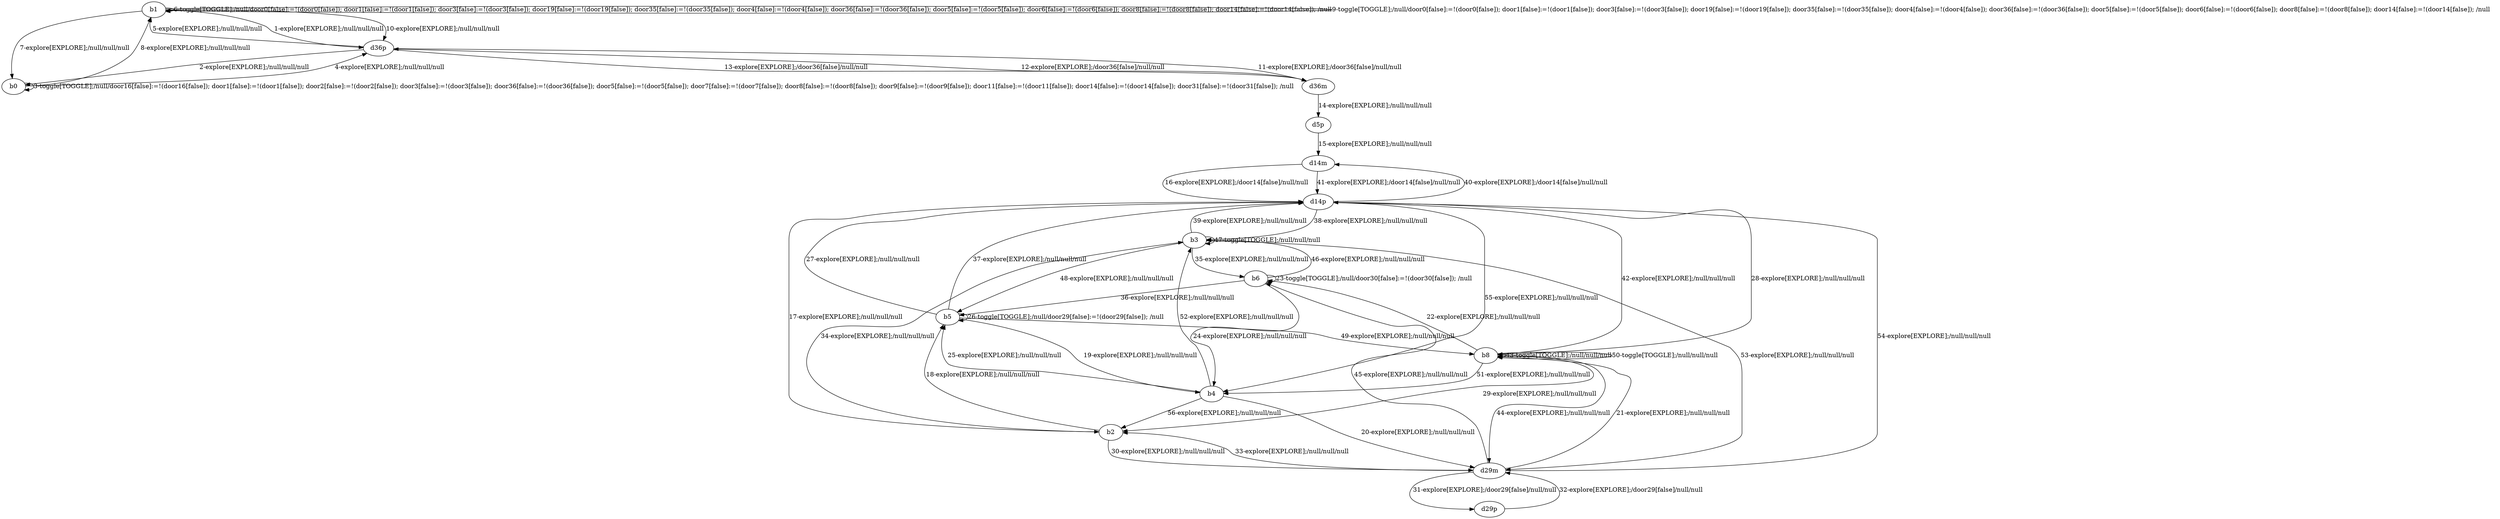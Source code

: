 # Total number of goals covered by this test: 2
# b8 --> b6
# b6 --> b5

digraph g {
"b1" -> "d36p" [label = "1-explore[EXPLORE];/null/null/null"];
"d36p" -> "b0" [label = "2-explore[EXPLORE];/null/null/null"];
"b0" -> "b0" [label = "3-toggle[TOGGLE];/null/door16[false]:=!(door16[false]); door1[false]:=!(door1[false]); door2[false]:=!(door2[false]); door3[false]:=!(door3[false]); door36[false]:=!(door36[false]); door5[false]:=!(door5[false]); door7[false]:=!(door7[false]); door8[false]:=!(door8[false]); door9[false]:=!(door9[false]); door11[false]:=!(door11[false]); door14[false]:=!(door14[false]); door31[false]:=!(door31[false]); /null"];
"b0" -> "d36p" [label = "4-explore[EXPLORE];/null/null/null"];
"d36p" -> "b1" [label = "5-explore[EXPLORE];/null/null/null"];
"b1" -> "b1" [label = "6-toggle[TOGGLE];/null/door0[false]:=!(door0[false]); door1[false]:=!(door1[false]); door3[false]:=!(door3[false]); door19[false]:=!(door19[false]); door35[false]:=!(door35[false]); door4[false]:=!(door4[false]); door36[false]:=!(door36[false]); door5[false]:=!(door5[false]); door6[false]:=!(door6[false]); door8[false]:=!(door8[false]); door14[false]:=!(door14[false]); /null"];
"b1" -> "b0" [label = "7-explore[EXPLORE];/null/null/null"];
"b0" -> "b1" [label = "8-explore[EXPLORE];/null/null/null"];
"b1" -> "b1" [label = "9-toggle[TOGGLE];/null/door0[false]:=!(door0[false]); door1[false]:=!(door1[false]); door3[false]:=!(door3[false]); door19[false]:=!(door19[false]); door35[false]:=!(door35[false]); door4[false]:=!(door4[false]); door36[false]:=!(door36[false]); door5[false]:=!(door5[false]); door6[false]:=!(door6[false]); door8[false]:=!(door8[false]); door14[false]:=!(door14[false]); /null"];
"b1" -> "d36p" [label = "10-explore[EXPLORE];/null/null/null"];
"d36p" -> "d36m" [label = "11-explore[EXPLORE];/door36[false]/null/null"];
"d36m" -> "d36p" [label = "12-explore[EXPLORE];/door36[false]/null/null"];
"d36p" -> "d36m" [label = "13-explore[EXPLORE];/door36[false]/null/null"];
"d36m" -> "d5p" [label = "14-explore[EXPLORE];/null/null/null"];
"d5p" -> "d14m" [label = "15-explore[EXPLORE];/null/null/null"];
"d14m" -> "d14p" [label = "16-explore[EXPLORE];/door14[false]/null/null"];
"d14p" -> "b2" [label = "17-explore[EXPLORE];/null/null/null"];
"b2" -> "b5" [label = "18-explore[EXPLORE];/null/null/null"];
"b5" -> "b4" [label = "19-explore[EXPLORE];/null/null/null"];
"b4" -> "d29m" [label = "20-explore[EXPLORE];/null/null/null"];
"d29m" -> "b8" [label = "21-explore[EXPLORE];/null/null/null"];
"b8" -> "b6" [label = "22-explore[EXPLORE];/null/null/null"];
"b6" -> "b6" [label = "23-toggle[TOGGLE];/null/door30[false]:=!(door30[false]); /null"];
"b6" -> "b4" [label = "24-explore[EXPLORE];/null/null/null"];
"b4" -> "b5" [label = "25-explore[EXPLORE];/null/null/null"];
"b5" -> "b5" [label = "26-toggle[TOGGLE];/null/door29[false]:=!(door29[false]); /null"];
"b5" -> "d14p" [label = "27-explore[EXPLORE];/null/null/null"];
"d14p" -> "b8" [label = "28-explore[EXPLORE];/null/null/null"];
"b8" -> "b2" [label = "29-explore[EXPLORE];/null/null/null"];
"b2" -> "d29m" [label = "30-explore[EXPLORE];/null/null/null"];
"d29m" -> "d29p" [label = "31-explore[EXPLORE];/door29[false]/null/null"];
"d29p" -> "d29m" [label = "32-explore[EXPLORE];/door29[false]/null/null"];
"d29m" -> "b2" [label = "33-explore[EXPLORE];/null/null/null"];
"b2" -> "b3" [label = "34-explore[EXPLORE];/null/null/null"];
"b3" -> "b6" [label = "35-explore[EXPLORE];/null/null/null"];
"b6" -> "b5" [label = "36-explore[EXPLORE];/null/null/null"];
"b5" -> "d14p" [label = "37-explore[EXPLORE];/null/null/null"];
"d14p" -> "b3" [label = "38-explore[EXPLORE];/null/null/null"];
"b3" -> "d14p" [label = "39-explore[EXPLORE];/null/null/null"];
"d14p" -> "d14m" [label = "40-explore[EXPLORE];/door14[false]/null/null"];
"d14m" -> "d14p" [label = "41-explore[EXPLORE];/door14[false]/null/null"];
"d14p" -> "b8" [label = "42-explore[EXPLORE];/null/null/null"];
"b8" -> "b8" [label = "43-toggle[TOGGLE];/null/null/null"];
"b8" -> "d29m" [label = "44-explore[EXPLORE];/null/null/null"];
"d29m" -> "b6" [label = "45-explore[EXPLORE];/null/null/null"];
"b6" -> "b3" [label = "46-explore[EXPLORE];/null/null/null"];
"b3" -> "b3" [label = "47-toggle[TOGGLE];/null/null/null"];
"b3" -> "b5" [label = "48-explore[EXPLORE];/null/null/null"];
"b5" -> "b8" [label = "49-explore[EXPLORE];/null/null/null"];
"b8" -> "b8" [label = "50-toggle[TOGGLE];/null/null/null"];
"b8" -> "b4" [label = "51-explore[EXPLORE];/null/null/null"];
"b4" -> "b3" [label = "52-explore[EXPLORE];/null/null/null"];
"b3" -> "d29m" [label = "53-explore[EXPLORE];/null/null/null"];
"d29m" -> "d14p" [label = "54-explore[EXPLORE];/null/null/null"];
"d14p" -> "b4" [label = "55-explore[EXPLORE];/null/null/null"];
"b4" -> "b2" [label = "56-explore[EXPLORE];/null/null/null"];
}